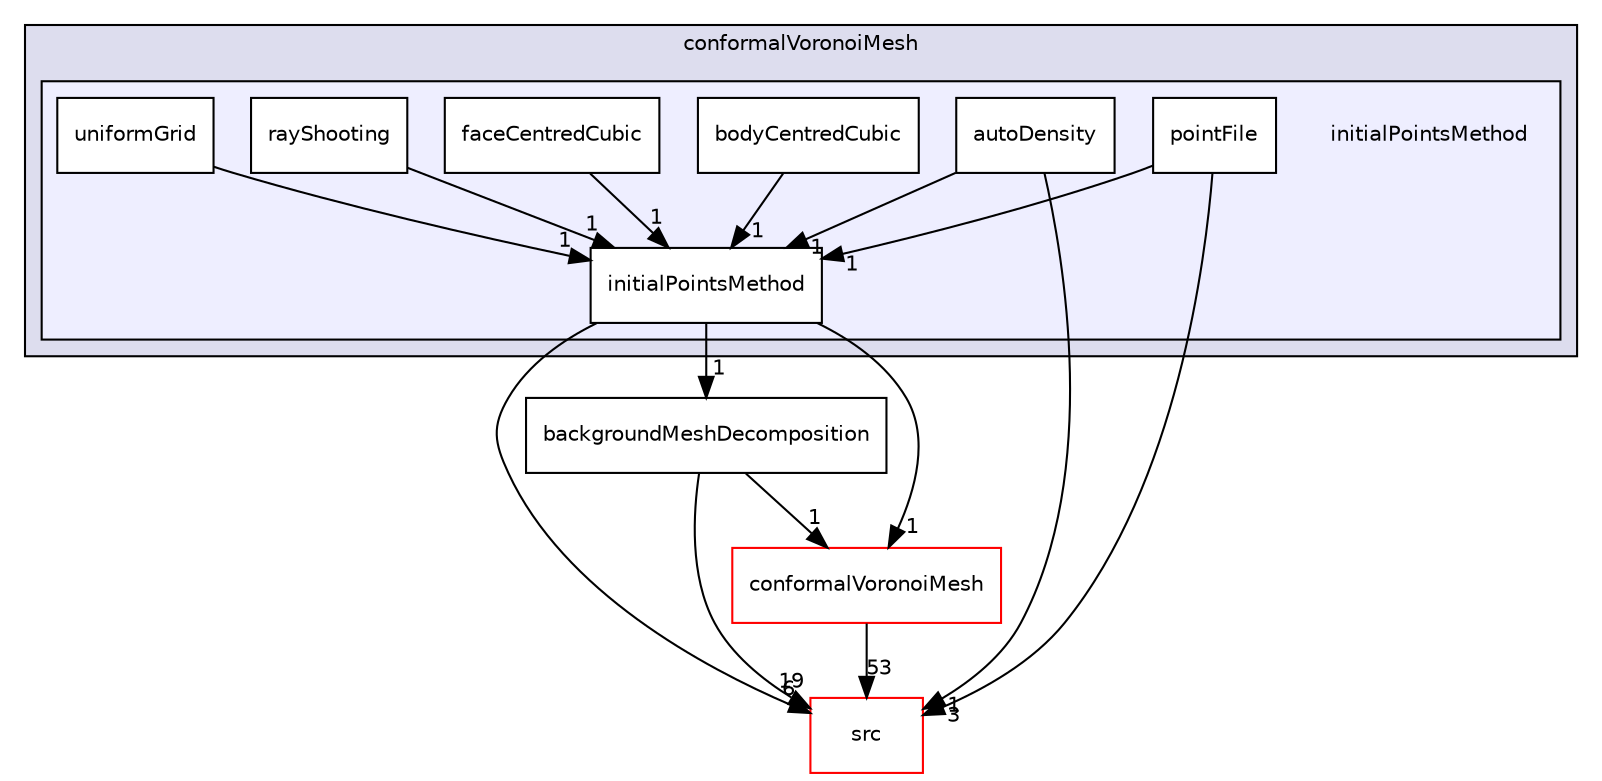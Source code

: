 digraph "applications/utilities/mesh/generation/foamyMesh/conformalVoronoiMesh/initialPointsMethod" {
  bgcolor=transparent;
  compound=true
  node [ fontsize="10", fontname="Helvetica"];
  edge [ labelfontsize="10", labelfontname="Helvetica"];
  subgraph clusterdir_616e89101b4d92e7765258ddbabd9ee1 {
    graph [ bgcolor="#ddddee", pencolor="black", label="conformalVoronoiMesh" fontname="Helvetica", fontsize="10", URL="dir_616e89101b4d92e7765258ddbabd9ee1.html"]
  subgraph clusterdir_8fe8a2be90de25befe5b2e9b512a52aa {
    graph [ bgcolor="#eeeeff", pencolor="black", label="" URL="dir_8fe8a2be90de25befe5b2e9b512a52aa.html"];
    dir_8fe8a2be90de25befe5b2e9b512a52aa [shape=plaintext label="initialPointsMethod"];
    dir_fb788151beb32d24d5bd35e70d334477 [shape=box label="autoDensity" color="black" fillcolor="white" style="filled" URL="dir_fb788151beb32d24d5bd35e70d334477.html"];
    dir_576d8ab76c9ccd62de22f51d7650b863 [shape=box label="bodyCentredCubic" color="black" fillcolor="white" style="filled" URL="dir_576d8ab76c9ccd62de22f51d7650b863.html"];
    dir_e8972ac043c0902de7bd80cf474f90ad [shape=box label="faceCentredCubic" color="black" fillcolor="white" style="filled" URL="dir_e8972ac043c0902de7bd80cf474f90ad.html"];
    dir_6320d834263f3367c754599438b3baf0 [shape=box label="initialPointsMethod" color="black" fillcolor="white" style="filled" URL="dir_6320d834263f3367c754599438b3baf0.html"];
    dir_eeb7c4a09aabcd52fb2019eb2a241756 [shape=box label="pointFile" color="black" fillcolor="white" style="filled" URL="dir_eeb7c4a09aabcd52fb2019eb2a241756.html"];
    dir_2e0ab61769220388b215670742cc3d26 [shape=box label="rayShooting" color="black" fillcolor="white" style="filled" URL="dir_2e0ab61769220388b215670742cc3d26.html"];
    dir_81cdc1aec1ec9403756258b8b55ffd22 [shape=box label="uniformGrid" color="black" fillcolor="white" style="filled" URL="dir_81cdc1aec1ec9403756258b8b55ffd22.html"];
  }
  }
  dir_68267d1309a1af8e8297ef4c3efbcdba [shape=box label="src" color="red" URL="dir_68267d1309a1af8e8297ef4c3efbcdba.html"];
  dir_38479fab6fd543e227b5b42ac4c0dfc7 [shape=box label="conformalVoronoiMesh" color="red" URL="dir_38479fab6fd543e227b5b42ac4c0dfc7.html"];
  dir_bc43d8325f9052bcda93babf76ac9548 [shape=box label="backgroundMeshDecomposition" URL="dir_bc43d8325f9052bcda93babf76ac9548.html"];
  dir_eeb7c4a09aabcd52fb2019eb2a241756->dir_68267d1309a1af8e8297ef4c3efbcdba [headlabel="3", labeldistance=1.5 headhref="dir_000555_000737.html"];
  dir_eeb7c4a09aabcd52fb2019eb2a241756->dir_6320d834263f3367c754599438b3baf0 [headlabel="1", labeldistance=1.5 headhref="dir_000555_000554.html"];
  dir_2e0ab61769220388b215670742cc3d26->dir_6320d834263f3367c754599438b3baf0 [headlabel="1", labeldistance=1.5 headhref="dir_000556_000554.html"];
  dir_576d8ab76c9ccd62de22f51d7650b863->dir_6320d834263f3367c754599438b3baf0 [headlabel="1", labeldistance=1.5 headhref="dir_000552_000554.html"];
  dir_fb788151beb32d24d5bd35e70d334477->dir_68267d1309a1af8e8297ef4c3efbcdba [headlabel="1", labeldistance=1.5 headhref="dir_000551_000737.html"];
  dir_fb788151beb32d24d5bd35e70d334477->dir_6320d834263f3367c754599438b3baf0 [headlabel="1", labeldistance=1.5 headhref="dir_000551_000554.html"];
  dir_38479fab6fd543e227b5b42ac4c0dfc7->dir_68267d1309a1af8e8297ef4c3efbcdba [headlabel="53", labeldistance=1.5 headhref="dir_000538_000737.html"];
  dir_81cdc1aec1ec9403756258b8b55ffd22->dir_6320d834263f3367c754599438b3baf0 [headlabel="1", labeldistance=1.5 headhref="dir_000557_000554.html"];
  dir_6320d834263f3367c754599438b3baf0->dir_68267d1309a1af8e8297ef4c3efbcdba [headlabel="6", labeldistance=1.5 headhref="dir_000554_000737.html"];
  dir_6320d834263f3367c754599438b3baf0->dir_38479fab6fd543e227b5b42ac4c0dfc7 [headlabel="1", labeldistance=1.5 headhref="dir_000554_000538.html"];
  dir_6320d834263f3367c754599438b3baf0->dir_bc43d8325f9052bcda93babf76ac9548 [headlabel="1", labeldistance=1.5 headhref="dir_000554_000512.html"];
  dir_e8972ac043c0902de7bd80cf474f90ad->dir_6320d834263f3367c754599438b3baf0 [headlabel="1", labeldistance=1.5 headhref="dir_000553_000554.html"];
  dir_bc43d8325f9052bcda93babf76ac9548->dir_68267d1309a1af8e8297ef4c3efbcdba [headlabel="19", labeldistance=1.5 headhref="dir_000512_000737.html"];
  dir_bc43d8325f9052bcda93babf76ac9548->dir_38479fab6fd543e227b5b42ac4c0dfc7 [headlabel="1", labeldistance=1.5 headhref="dir_000512_000538.html"];
}
